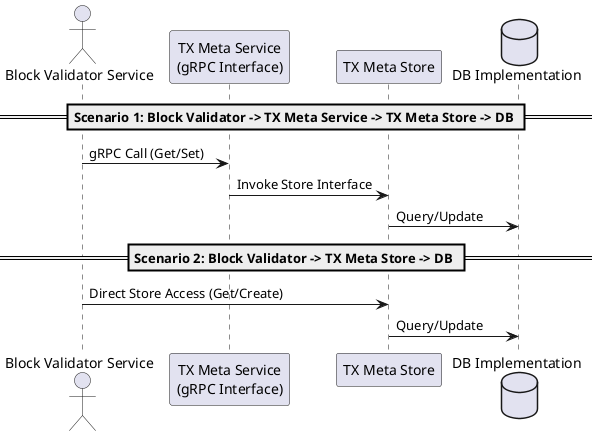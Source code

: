 @startuml
actor "Block Validator Service" as BVS
participant "TX Meta Service\n(gRPC Interface)" as TXMS
participant "TX Meta Store" as TXMStore
database "DB Implementation" as DB

== Scenario 1: Block Validator -> TX Meta Service -> TX Meta Store -> DB ==
BVS -> TXMS : gRPC Call (Get/Set)
TXMS -> TXMStore : Invoke Store Interface
TXMStore -> DB : Query/Update

== Scenario 2: Block Validator -> TX Meta Store -> DB ==
BVS -> TXMStore : Direct Store Access (Get/Create)
TXMStore -> DB : Query/Update

@enduml
